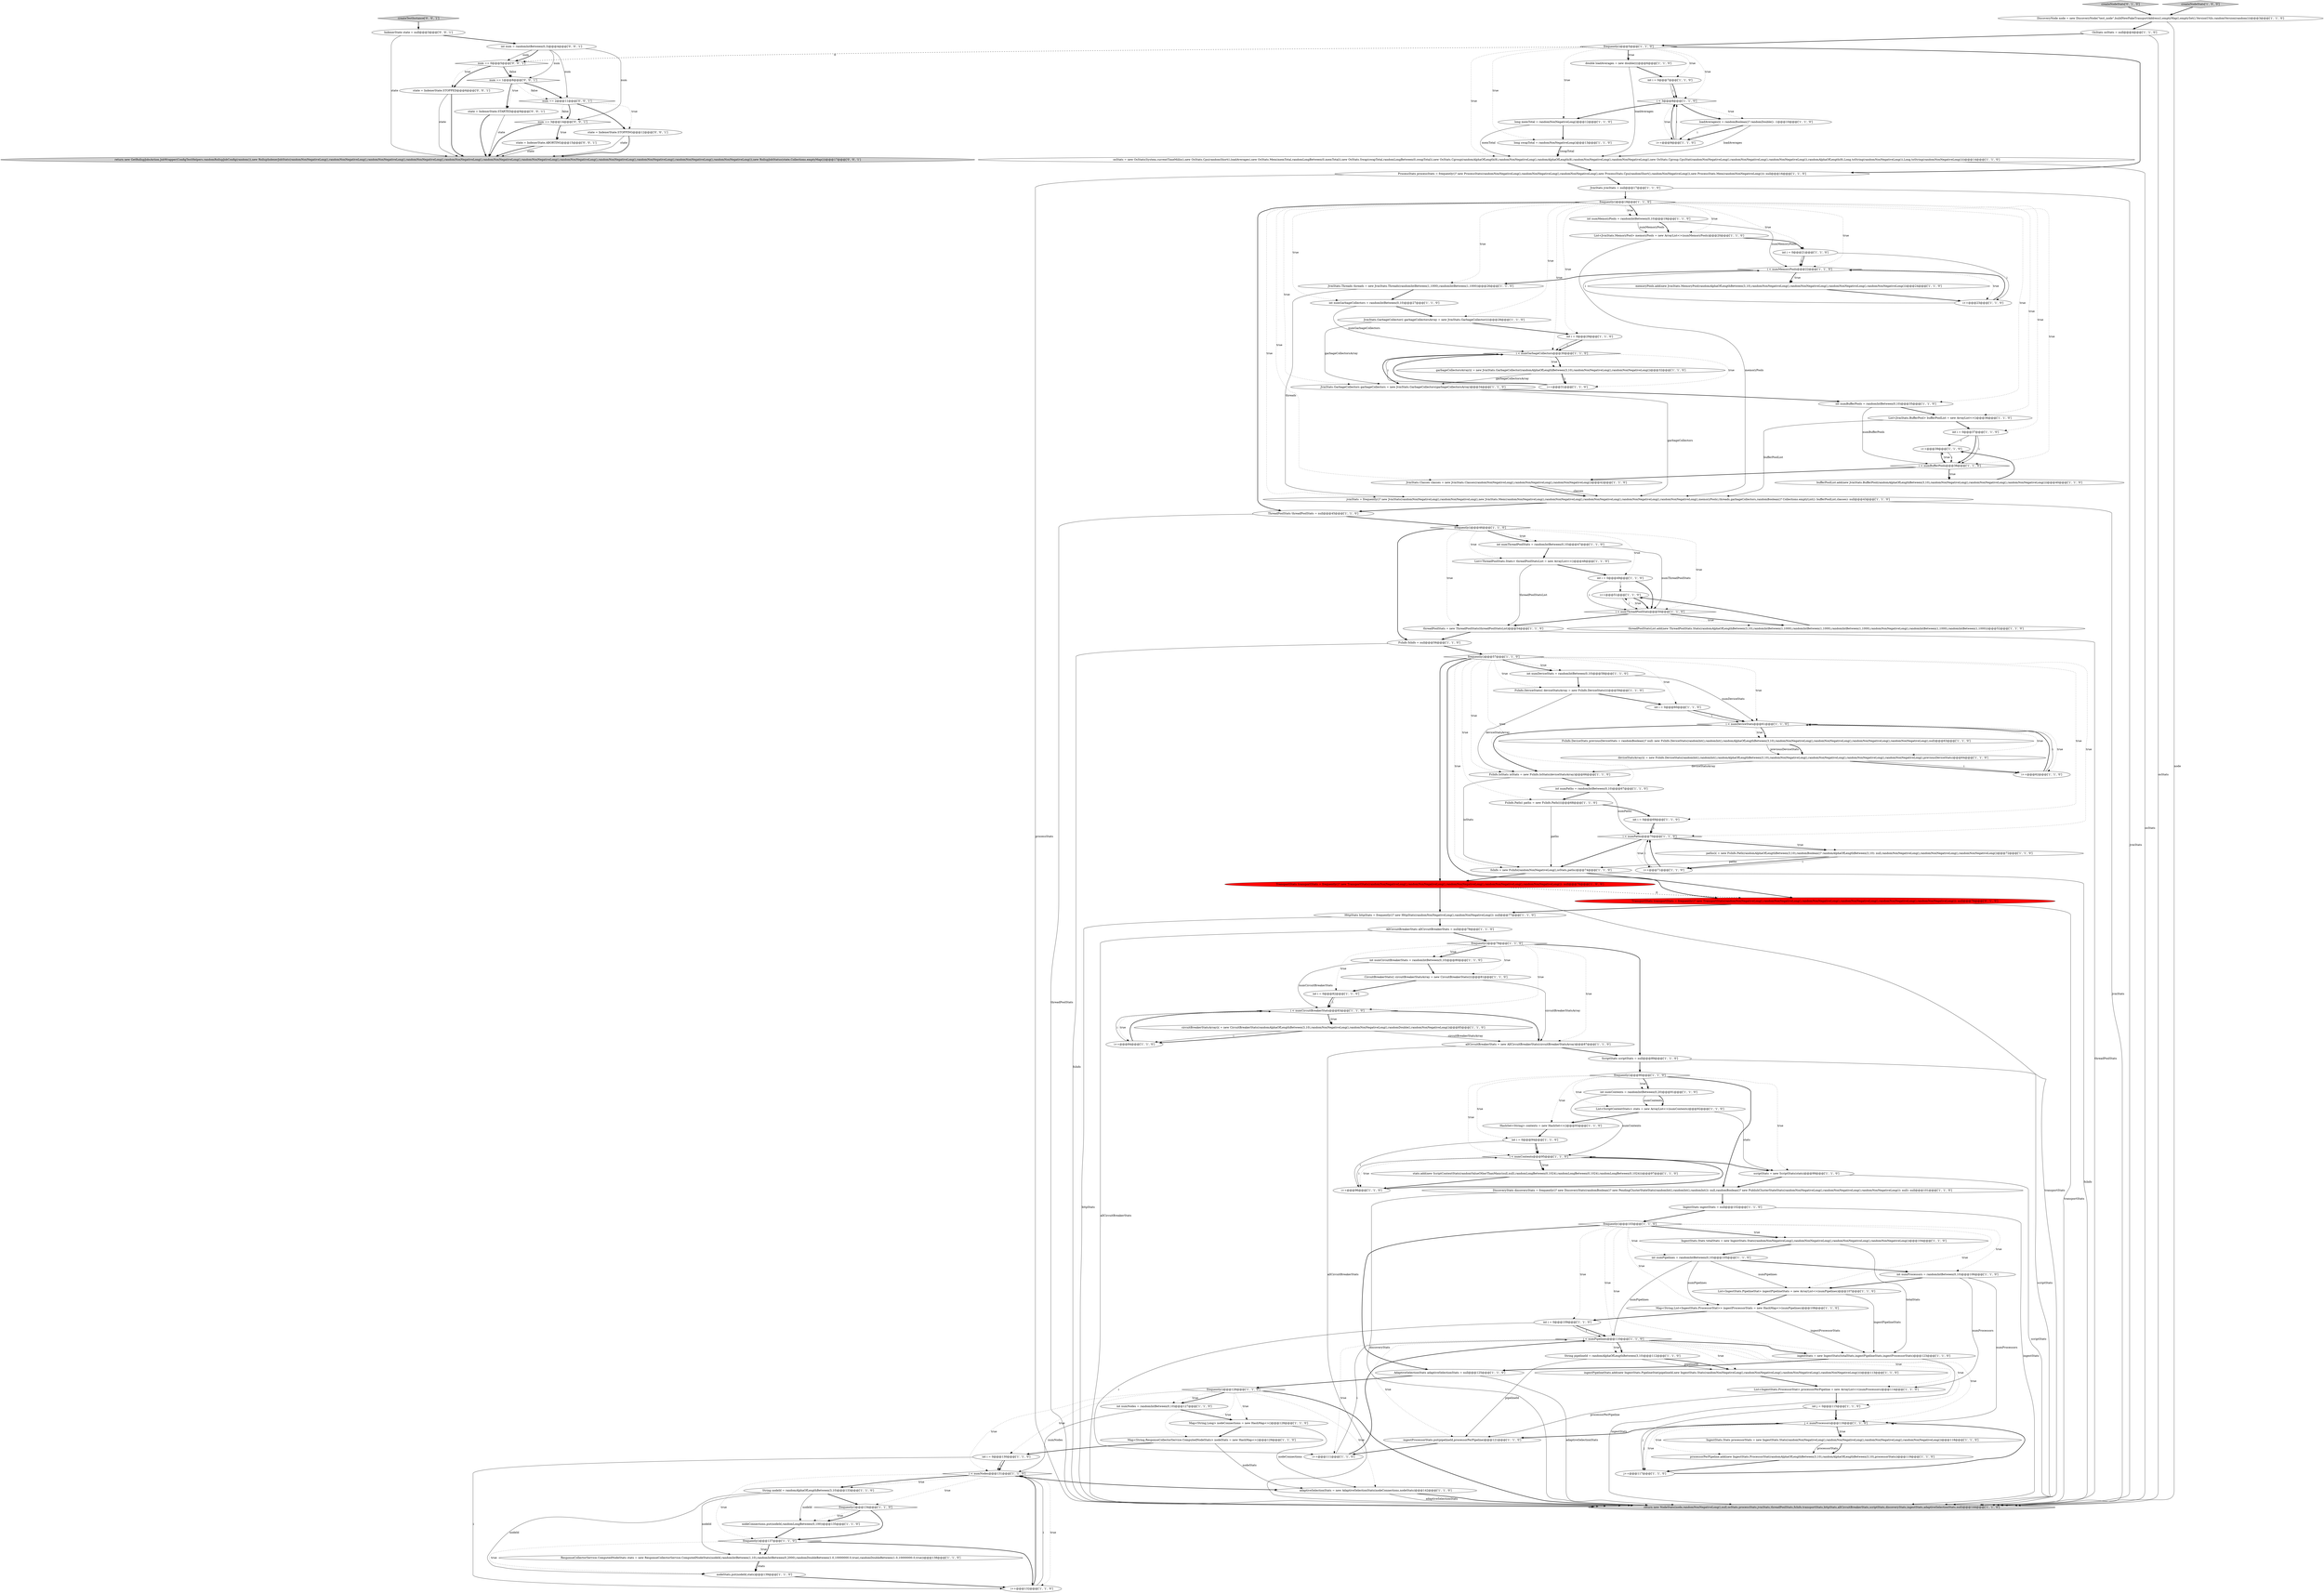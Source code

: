 digraph {
131 [style = filled, label = "num == 0@@@5@@@['0', '0', '1']", fillcolor = white, shape = diamond image = "AAA0AAABBB3BBB"];
64 [style = filled, label = "int i = 0@@@94@@@['1', '1', '0']", fillcolor = white, shape = ellipse image = "AAA0AAABBB1BBB"];
38 [style = filled, label = "frequently()@@@18@@@['1', '1', '0']", fillcolor = white, shape = diamond image = "AAA0AAABBB1BBB"];
130 [style = filled, label = "num == 1@@@8@@@['0', '0', '1']", fillcolor = white, shape = diamond image = "AAA0AAABBB3BBB"];
128 [style = filled, label = "return new GetRollupJobsAction.JobWrapper(ConfigTestHelpers.randomRollupJobConfig(random()),new RollupIndexerJobStats(randomNonNegativeLong(),randomNonNegativeLong(),randomNonNegativeLong(),randomNonNegativeLong(),randomNonNegativeLong(),randomNonNegativeLong(),randomNonNegativeLong(),randomNonNegativeLong(),randomNonNegativeLong(),randomNonNegativeLong(),randomNonNegativeLong(),randomNonNegativeLong()),new RollupJobStatus(state,Collections.emptyMap()))@@@17@@@['0', '0', '1']", fillcolor = lightgray, shape = ellipse image = "AAA0AAABBB3BBB"];
76 [style = filled, label = "i++@@@111@@@['1', '1', '0']", fillcolor = white, shape = ellipse image = "AAA0AAABBB1BBB"];
45 [style = filled, label = "IngestStats ingestStats = null@@@102@@@['1', '1', '0']", fillcolor = white, shape = ellipse image = "AAA0AAABBB1BBB"];
119 [style = filled, label = "double loadAverages = new double((((@@@6@@@['1', '1', '0']", fillcolor = white, shape = ellipse image = "AAA0AAABBB1BBB"];
99 [style = filled, label = "ResponseCollectorService.ComputedNodeStats stats = new ResponseCollectorService.ComputedNodeStats(nodeId,randomIntBetween(1,10),randomIntBetween(0,2000),randomDoubleBetween(1.0,10000000.0,true),randomDoubleBetween(1.0,10000000.0,true))@@@138@@@['1', '1', '0']", fillcolor = white, shape = ellipse image = "AAA0AAABBB1BBB"];
11 [style = filled, label = "i < numMemoryPools@@@22@@@['1', '1', '0']", fillcolor = white, shape = diamond image = "AAA0AAABBB1BBB"];
23 [style = filled, label = "int i = 0@@@82@@@['1', '1', '0']", fillcolor = white, shape = ellipse image = "AAA0AAABBB1BBB"];
1 [style = filled, label = "FsInfo.IoStats ioStats = new FsInfo.IoStats(deviceStatsArray)@@@66@@@['1', '1', '0']", fillcolor = white, shape = ellipse image = "AAA0AAABBB1BBB"];
9 [style = filled, label = "i < numPipelines@@@110@@@['1', '1', '0']", fillcolor = white, shape = diamond image = "AAA0AAABBB1BBB"];
4 [style = filled, label = "List<ScriptContextStats> stats = new ArrayList<>(numContents)@@@92@@@['1', '1', '0']", fillcolor = white, shape = ellipse image = "AAA0AAABBB1BBB"];
33 [style = filled, label = "i++@@@39@@@['1', '1', '0']", fillcolor = white, shape = ellipse image = "AAA0AAABBB1BBB"];
124 [style = filled, label = "int num = randomIntBetween(0,3)@@@4@@@['0', '0', '1']", fillcolor = white, shape = ellipse image = "AAA0AAABBB3BBB"];
44 [style = filled, label = "int i = 0@@@37@@@['1', '1', '0']", fillcolor = white, shape = ellipse image = "AAA0AAABBB1BBB"];
51 [style = filled, label = "JvmStats.Classes classes = new JvmStats.Classes(randomNonNegativeLong(),randomNonNegativeLong(),randomNonNegativeLong())@@@42@@@['1', '1', '0']", fillcolor = white, shape = ellipse image = "AAA0AAABBB1BBB"];
70 [style = filled, label = "i < numContents@@@95@@@['1', '1', '0']", fillcolor = white, shape = diamond image = "AAA0AAABBB1BBB"];
52 [style = filled, label = "frequently()@@@46@@@['1', '1', '0']", fillcolor = white, shape = diamond image = "AAA0AAABBB1BBB"];
112 [style = filled, label = "List<JvmStats.BufferPool> bufferPoolList = new ArrayList<>()@@@36@@@['1', '1', '0']", fillcolor = white, shape = ellipse image = "AAA0AAABBB1BBB"];
69 [style = filled, label = "adaptiveSelectionStats = new AdaptiveSelectionStats(nodeConnections,nodeStats)@@@142@@@['1', '1', '0']", fillcolor = white, shape = ellipse image = "AAA0AAABBB1BBB"];
50 [style = filled, label = "HttpStats httpStats = frequently()? new HttpStats(randomNonNegativeLong(),randomNonNegativeLong()): null@@@77@@@['1', '1', '0']", fillcolor = white, shape = ellipse image = "AAA0AAABBB1BBB"];
115 [style = filled, label = "fsInfo = new FsInfo(randomNonNegativeLong(),ioStats,paths)@@@74@@@['1', '1', '0']", fillcolor = white, shape = ellipse image = "AAA0AAABBB1BBB"];
67 [style = filled, label = "long swapTotal = randomNonNegativeLong()@@@13@@@['1', '1', '0']", fillcolor = white, shape = ellipse image = "AAA0AAABBB1BBB"];
19 [style = filled, label = "frequently()@@@103@@@['1', '1', '0']", fillcolor = white, shape = diamond image = "AAA0AAABBB1BBB"];
65 [style = filled, label = "int numPipelines = randomIntBetween(0,10)@@@105@@@['1', '1', '0']", fillcolor = white, shape = ellipse image = "AAA0AAABBB1BBB"];
40 [style = filled, label = "int numPaths = randomIntBetween(0,10)@@@67@@@['1', '1', '0']", fillcolor = white, shape = ellipse image = "AAA0AAABBB1BBB"];
88 [style = filled, label = "ingestProcessorStats.put(pipelineId,processorPerPipeline)@@@121@@@['1', '1', '0']", fillcolor = white, shape = ellipse image = "AAA0AAABBB1BBB"];
90 [style = filled, label = "ScriptStats scriptStats = null@@@89@@@['1', '1', '0']", fillcolor = white, shape = ellipse image = "AAA0AAABBB1BBB"];
126 [style = filled, label = "state = IndexerState.STARTED@@@9@@@['0', '0', '1']", fillcolor = white, shape = ellipse image = "AAA0AAABBB3BBB"];
27 [style = filled, label = "j < numProcessors@@@116@@@['1', '1', '0']", fillcolor = white, shape = diamond image = "AAA0AAABBB1BBB"];
110 [style = filled, label = "frequently()@@@57@@@['1', '1', '0']", fillcolor = white, shape = diamond image = "AAA0AAABBB1BBB"];
25 [style = filled, label = "int i = 0@@@49@@@['1', '1', '0']", fillcolor = white, shape = ellipse image = "AAA0AAABBB1BBB"];
77 [style = filled, label = "i < numNodes@@@131@@@['1', '1', '0']", fillcolor = white, shape = diamond image = "AAA0AAABBB1BBB"];
121 [style = filled, label = "createNodeStats['0', '1', '0']", fillcolor = lightgray, shape = diamond image = "AAA0AAABBB2BBB"];
20 [style = filled, label = "String nodeId = randomAlphaOfLengthBetween(3,10)@@@133@@@['1', '1', '0']", fillcolor = white, shape = ellipse image = "AAA0AAABBB1BBB"];
104 [style = filled, label = "frequently()@@@137@@@['1', '1', '0']", fillcolor = white, shape = diamond image = "AAA0AAABBB1BBB"];
105 [style = filled, label = "createNodeStats['1', '0', '0']", fillcolor = lightgray, shape = diamond image = "AAA0AAABBB1BBB"];
57 [style = filled, label = "i < numDeviceStats@@@61@@@['1', '1', '0']", fillcolor = white, shape = diamond image = "AAA0AAABBB1BBB"];
16 [style = filled, label = "int numMemoryPools = randomIntBetween(0,10)@@@19@@@['1', '1', '0']", fillcolor = white, shape = ellipse image = "AAA0AAABBB1BBB"];
107 [style = filled, label = "i < numBufferPools@@@38@@@['1', '1', '0']", fillcolor = white, shape = diamond image = "AAA0AAABBB1BBB"];
34 [style = filled, label = "int i = 0@@@29@@@['1', '1', '0']", fillcolor = white, shape = ellipse image = "AAA0AAABBB1BBB"];
6 [style = filled, label = "i++@@@23@@@['1', '1', '0']", fillcolor = white, shape = ellipse image = "AAA0AAABBB1BBB"];
7 [style = filled, label = "IngestStats.Stats processorStats = new IngestStats.Stats(randomNonNegativeLong(),randomNonNegativeLong(),randomNonNegativeLong(),randomNonNegativeLong())@@@118@@@['1', '1', '0']", fillcolor = white, shape = ellipse image = "AAA0AAABBB1BBB"];
62 [style = filled, label = "i < numGarbageCollectors@@@30@@@['1', '1', '0']", fillcolor = white, shape = diamond image = "AAA0AAABBB1BBB"];
53 [style = filled, label = "frequently()@@@126@@@['1', '1', '0']", fillcolor = white, shape = diamond image = "AAA0AAABBB1BBB"];
54 [style = filled, label = "List<IngestStats.PipelineStat> ingestPipelineStats = new ArrayList<>(numPipelines)@@@107@@@['1', '1', '0']", fillcolor = white, shape = ellipse image = "AAA0AAABBB1BBB"];
102 [style = filled, label = "i++@@@96@@@['1', '1', '0']", fillcolor = white, shape = ellipse image = "AAA0AAABBB1BBB"];
109 [style = filled, label = "i++@@@31@@@['1', '1', '0']", fillcolor = white, shape = ellipse image = "AAA0AAABBB1BBB"];
75 [style = filled, label = "deviceStatsArray(i( = new FsInfo.DeviceStats(randomInt(),randomInt(),randomAlphaOfLengthBetween(3,10),randomNonNegativeLong(),randomNonNegativeLong(),randomNonNegativeLong(),randomNonNegativeLong(),previousDeviceStats)@@@64@@@['1', '1', '0']", fillcolor = white, shape = ellipse image = "AAA0AAABBB1BBB"];
13 [style = filled, label = "HashSet<String> contexts = new HashSet<>()@@@93@@@['1', '1', '0']", fillcolor = white, shape = ellipse image = "AAA0AAABBB1BBB"];
39 [style = filled, label = "frequently()@@@5@@@['1', '1', '0']", fillcolor = white, shape = diamond image = "AAA0AAABBB1BBB"];
28 [style = filled, label = "osStats = new OsStats(System.currentTimeMillis(),new OsStats.Cpu(randomShort(),loadAverages),new OsStats.Mem(memTotal,randomLongBetween(0,memTotal)),new OsStats.Swap(swapTotal,randomLongBetween(0,swapTotal)),new OsStats.Cgroup(randomAlphaOfLength(8),randomNonNegativeLong(),randomAlphaOfLength(8),randomNonNegativeLong(),randomNonNegativeLong(),new OsStats.Cgroup.CpuStat(randomNonNegativeLong(),randomNonNegativeLong(),randomNonNegativeLong()),randomAlphaOfLength(8),Long.toString(randomNonNegativeLong()),Long.toString(randomNonNegativeLong())))@@@14@@@['1', '1', '0']", fillcolor = white, shape = ellipse image = "AAA0AAABBB1BBB"];
71 [style = filled, label = "processorPerPipeline.add(new IngestStats.ProcessorStat(randomAlphaOfLengthBetween(3,10),randomAlphaOfLengthBetween(3,10),processorStats))@@@119@@@['1', '1', '0']", fillcolor = white, shape = ellipse image = "AAA0AAABBB1BBB"];
117 [style = filled, label = "int numBufferPools = randomIntBetween(0,10)@@@35@@@['1', '1', '0']", fillcolor = white, shape = ellipse image = "AAA0AAABBB1BBB"];
108 [style = filled, label = "threadPoolStatsList.add(new ThreadPoolStats.Stats(randomAlphaOfLengthBetween(3,10),randomIntBetween(1,1000),randomIntBetween(1,1000),randomIntBetween(1,1000),randomNonNegativeLong(),randomIntBetween(1,1000),randomIntBetween(1,1000)))@@@52@@@['1', '1', '0']", fillcolor = white, shape = ellipse image = "AAA0AAABBB1BBB"];
123 [style = filled, label = "num == 3@@@14@@@['0', '0', '1']", fillcolor = white, shape = diamond image = "AAA0AAABBB3BBB"];
35 [style = filled, label = "Map<String,ResponseCollectorService.ComputedNodeStats> nodeStats = new HashMap<>()@@@129@@@['1', '1', '0']", fillcolor = white, shape = ellipse image = "AAA0AAABBB1BBB"];
89 [style = filled, label = "int numCircuitBreakerStats = randomIntBetween(0,10)@@@80@@@['1', '1', '0']", fillcolor = white, shape = ellipse image = "AAA0AAABBB1BBB"];
3 [style = filled, label = "long memTotal = randomNonNegativeLong()@@@12@@@['1', '1', '0']", fillcolor = white, shape = ellipse image = "AAA0AAABBB1BBB"];
118 [style = filled, label = "stats.add(new ScriptContextStats(randomValueOtherThanMany(null,null),randomLongBetween(0,1024),randomLongBetween(0,1024),randomLongBetween(0,1024)))@@@97@@@['1', '1', '0']", fillcolor = white, shape = ellipse image = "AAA0AAABBB1BBB"];
49 [style = filled, label = "scriptStats = new ScriptStats(stats)@@@99@@@['1', '1', '0']", fillcolor = white, shape = ellipse image = "AAA0AAABBB1BBB"];
55 [style = filled, label = "i++@@@132@@@['1', '1', '0']", fillcolor = white, shape = ellipse image = "AAA0AAABBB1BBB"];
31 [style = filled, label = "frequently()@@@90@@@['1', '1', '0']", fillcolor = white, shape = diamond image = "AAA0AAABBB1BBB"];
26 [style = filled, label = "int i = 0@@@21@@@['1', '1', '0']", fillcolor = white, shape = ellipse image = "AAA0AAABBB1BBB"];
12 [style = filled, label = "JvmStats.GarbageCollector(( garbageCollectorsArray = new JvmStats.GarbageCollector((((@@@28@@@['1', '1', '0']", fillcolor = white, shape = ellipse image = "AAA0AAABBB1BBB"];
63 [style = filled, label = "int numDeviceStats = randomIntBetween(0,10)@@@58@@@['1', '1', '0']", fillcolor = white, shape = ellipse image = "AAA0AAABBB1BBB"];
46 [style = filled, label = "ingestStats = new IngestStats(totalStats,ingestPipelineStats,ingestProcessorStats)@@@123@@@['1', '1', '0']", fillcolor = white, shape = ellipse image = "AAA0AAABBB1BBB"];
93 [style = filled, label = "DiscoveryNode node = new DiscoveryNode(\"test_node\",buildNewFakeTransportAddress(),emptyMap(),emptySet(),VersionUtils.randomVersion(random()))@@@3@@@['1', '1', '0']", fillcolor = white, shape = ellipse image = "AAA0AAABBB1BBB"];
10 [style = filled, label = "paths(i( = new FsInfo.Path(randomAlphaOfLengthBetween(3,10),randomBoolean()? randomAlphaOfLengthBetween(3,10): null,randomNonNegativeLong(),randomNonNegativeLong(),randomNonNegativeLong())@@@72@@@['1', '1', '0']", fillcolor = white, shape = ellipse image = "AAA0AAABBB1BBB"];
60 [style = filled, label = "JvmStats jvmStats = null@@@17@@@['1', '1', '0']", fillcolor = white, shape = ellipse image = "AAA0AAABBB1BBB"];
78 [style = filled, label = "OsStats osStats = null@@@4@@@['1', '1', '0']", fillcolor = white, shape = ellipse image = "AAA0AAABBB1BBB"];
86 [style = filled, label = "int i = 0@@@130@@@['1', '1', '0']", fillcolor = white, shape = ellipse image = "AAA0AAABBB1BBB"];
116 [style = filled, label = "int numProcessors = randomIntBetween(0,10)@@@106@@@['1', '1', '0']", fillcolor = white, shape = ellipse image = "AAA0AAABBB1BBB"];
111 [style = filled, label = "int numThreadPoolStats = randomIntBetween(0,10)@@@47@@@['1', '1', '0']", fillcolor = white, shape = ellipse image = "AAA0AAABBB1BBB"];
125 [style = filled, label = "state = IndexerState.STOPPED@@@6@@@['0', '0', '1']", fillcolor = white, shape = ellipse image = "AAA0AAABBB3BBB"];
68 [style = filled, label = "List<ThreadPoolStats.Stats> threadPoolStatsList = new ArrayList<>()@@@48@@@['1', '1', '0']", fillcolor = white, shape = ellipse image = "AAA0AAABBB1BBB"];
79 [style = filled, label = "List<JvmStats.MemoryPool> memoryPools = new ArrayList<>(numMemoryPools)@@@20@@@['1', '1', '0']", fillcolor = white, shape = ellipse image = "AAA0AAABBB1BBB"];
91 [style = filled, label = "nodeConnections.put(nodeId,randomLongBetween(0,100))@@@135@@@['1', '1', '0']", fillcolor = white, shape = ellipse image = "AAA0AAABBB1BBB"];
95 [style = filled, label = "ingestPipelineStats.add(new IngestStats.PipelineStat(pipelineId,new IngestStats.Stats(randomNonNegativeLong(),randomNonNegativeLong(),randomNonNegativeLong(),randomNonNegativeLong())))@@@113@@@['1', '1', '0']", fillcolor = white, shape = ellipse image = "AAA0AAABBB1BBB"];
84 [style = filled, label = "i++@@@9@@@['1', '1', '0']", fillcolor = white, shape = ellipse image = "AAA0AAABBB1BBB"];
127 [style = filled, label = "IndexerState state = null@@@3@@@['0', '0', '1']", fillcolor = white, shape = ellipse image = "AAA0AAABBB3BBB"];
129 [style = filled, label = "state = IndexerState.ABORTING@@@15@@@['0', '0', '1']", fillcolor = white, shape = ellipse image = "AAA0AAABBB3BBB"];
18 [style = filled, label = "AllCircuitBreakerStats allCircuitBreakerStats = null@@@78@@@['1', '1', '0']", fillcolor = white, shape = ellipse image = "AAA0AAABBB1BBB"];
42 [style = filled, label = "threadPoolStats = new ThreadPoolStats(threadPoolStatsList)@@@54@@@['1', '1', '0']", fillcolor = white, shape = ellipse image = "AAA0AAABBB1BBB"];
24 [style = filled, label = "int i = 0@@@60@@@['1', '1', '0']", fillcolor = white, shape = ellipse image = "AAA0AAABBB1BBB"];
29 [style = filled, label = "j++@@@117@@@['1', '1', '0']", fillcolor = white, shape = ellipse image = "AAA0AAABBB1BBB"];
120 [style = filled, label = "garbageCollectorsArray(i( = new JvmStats.GarbageCollector(randomAlphaOfLengthBetween(3,10),randomNonNegativeLong(),randomNonNegativeLong())@@@32@@@['1', '1', '0']", fillcolor = white, shape = ellipse image = "AAA0AAABBB1BBB"];
8 [style = filled, label = "nodeStats.put(nodeId,stats)@@@139@@@['1', '1', '0']", fillcolor = white, shape = ellipse image = "AAA0AAABBB1BBB"];
47 [style = filled, label = "i < numPaths@@@70@@@['1', '1', '0']", fillcolor = white, shape = diamond image = "AAA0AAABBB1BBB"];
30 [style = filled, label = "FsInfo.DeviceStats(( deviceStatsArray = new FsInfo.DeviceStats((((@@@59@@@['1', '1', '0']", fillcolor = white, shape = ellipse image = "AAA0AAABBB1BBB"];
36 [style = filled, label = "jvmStats = frequently()? new JvmStats(randomNonNegativeLong(),randomNonNegativeLong(),new JvmStats.Mem(randomNonNegativeLong(),randomNonNegativeLong(),randomNonNegativeLong(),randomNonNegativeLong(),randomNonNegativeLong(),memoryPools),threads,garbageCollectors,randomBoolean()? Collections.emptyList(): bufferPoolList,classes): null@@@43@@@['1', '1', '0']", fillcolor = white, shape = ellipse image = "AAA0AAABBB1BBB"];
103 [style = filled, label = "AdaptiveSelectionStats adaptiveSelectionStats = null@@@125@@@['1', '1', '0']", fillcolor = white, shape = ellipse image = "AAA0AAABBB1BBB"];
97 [style = filled, label = "i < 3@@@8@@@['1', '1', '0']", fillcolor = white, shape = diamond image = "AAA0AAABBB1BBB"];
82 [style = filled, label = "ThreadPoolStats threadPoolStats = null@@@45@@@['1', '1', '0']", fillcolor = white, shape = ellipse image = "AAA0AAABBB1BBB"];
22 [style = filled, label = "int j = 0@@@115@@@['1', '1', '0']", fillcolor = white, shape = ellipse image = "AAA0AAABBB1BBB"];
66 [style = filled, label = "DiscoveryStats discoveryStats = frequently()? new DiscoveryStats(randomBoolean()? new PendingClusterStateStats(randomInt(),randomInt(),randomInt()): null,randomBoolean()? new PublishClusterStateStats(randomNonNegativeLong(),randomNonNegativeLong(),randomNonNegativeLong()): null): null@@@101@@@['1', '1', '0']", fillcolor = white, shape = ellipse image = "AAA0AAABBB1BBB"];
17 [style = filled, label = "int numGarbageCollectors = randomIntBetween(0,10)@@@27@@@['1', '1', '0']", fillcolor = white, shape = ellipse image = "AAA0AAABBB1BBB"];
72 [style = filled, label = "String pipelineId = randomAlphaOfLengthBetween(3,10)@@@112@@@['1', '1', '0']", fillcolor = white, shape = ellipse image = "AAA0AAABBB1BBB"];
100 [style = filled, label = "TransportStats transportStats = frequently()? new TransportStats(randomNonNegativeLong(),randomNonNegativeLong(),randomNonNegativeLong(),randomNonNegativeLong(),randomNonNegativeLong()): null@@@76@@@['1', '0', '0']", fillcolor = red, shape = ellipse image = "AAA1AAABBB1BBB"];
80 [style = filled, label = "int numContents = randomIntBetween(0,20)@@@91@@@['1', '1', '0']", fillcolor = white, shape = ellipse image = "AAA0AAABBB1BBB"];
15 [style = filled, label = "i++@@@84@@@['1', '1', '0']", fillcolor = white, shape = ellipse image = "AAA0AAABBB1BBB"];
48 [style = filled, label = "i++@@@71@@@['1', '1', '0']", fillcolor = white, shape = ellipse image = "AAA0AAABBB1BBB"];
37 [style = filled, label = "frequently()@@@134@@@['1', '1', '0']", fillcolor = white, shape = diamond image = "AAA0AAABBB1BBB"];
59 [style = filled, label = "CircuitBreakerStats(( circuitBreakerStatsArray = new CircuitBreakerStats((((@@@81@@@['1', '1', '0']", fillcolor = white, shape = ellipse image = "AAA0AAABBB1BBB"];
92 [style = filled, label = "i < numCircuitBreakerStats@@@83@@@['1', '1', '0']", fillcolor = white, shape = diamond image = "AAA0AAABBB1BBB"];
43 [style = filled, label = "JvmStats.GarbageCollectors garbageCollectors = new JvmStats.GarbageCollectors(garbageCollectorsArray)@@@34@@@['1', '1', '0']", fillcolor = white, shape = ellipse image = "AAA0AAABBB1BBB"];
101 [style = filled, label = "i++@@@51@@@['1', '1', '0']", fillcolor = white, shape = ellipse image = "AAA0AAABBB1BBB"];
83 [style = filled, label = "memoryPools.add(new JvmStats.MemoryPool(randomAlphaOfLengthBetween(3,10),randomNonNegativeLong(),randomNonNegativeLong(),randomNonNegativeLong(),randomNonNegativeLong()))@@@24@@@['1', '1', '0']", fillcolor = white, shape = ellipse image = "AAA0AAABBB1BBB"];
133 [style = filled, label = "state = IndexerState.STOPPING@@@12@@@['0', '0', '1']", fillcolor = white, shape = ellipse image = "AAA0AAABBB3BBB"];
61 [style = filled, label = "frequently()@@@79@@@['1', '1', '0']", fillcolor = white, shape = diamond image = "AAA0AAABBB1BBB"];
98 [style = filled, label = "JvmStats.Threads threads = new JvmStats.Threads(randomIntBetween(1,1000),randomIntBetween(1,1000))@@@26@@@['1', '1', '0']", fillcolor = white, shape = ellipse image = "AAA0AAABBB1BBB"];
113 [style = filled, label = "FsInfo.DeviceStats previousDeviceStats = randomBoolean()? null: new FsInfo.DeviceStats(randomInt(),randomInt(),randomAlphaOfLengthBetween(3,10),randomNonNegativeLong(),randomNonNegativeLong(),randomNonNegativeLong(),randomNonNegativeLong(),null)@@@63@@@['1', '1', '0']", fillcolor = white, shape = ellipse image = "AAA0AAABBB1BBB"];
96 [style = filled, label = "circuitBreakerStatsArray(i( = new CircuitBreakerStats(randomAlphaOfLengthBetween(3,10),randomNonNegativeLong(),randomNonNegativeLong(),randomDouble(),randomNonNegativeLong())@@@85@@@['1', '1', '0']", fillcolor = white, shape = ellipse image = "AAA0AAABBB1BBB"];
5 [style = filled, label = "allCircuitBreakerStats = new AllCircuitBreakerStats(circuitBreakerStatsArray)@@@87@@@['1', '1', '0']", fillcolor = white, shape = ellipse image = "AAA0AAABBB1BBB"];
106 [style = filled, label = "FsInfo fsInfo = null@@@56@@@['1', '1', '0']", fillcolor = white, shape = ellipse image = "AAA0AAABBB1BBB"];
41 [style = filled, label = "FsInfo.Path(( paths = new FsInfo.Path((((@@@68@@@['1', '1', '0']", fillcolor = white, shape = ellipse image = "AAA0AAABBB1BBB"];
14 [style = filled, label = "i++@@@62@@@['1', '1', '0']", fillcolor = white, shape = ellipse image = "AAA0AAABBB1BBB"];
32 [style = filled, label = "IngestStats.Stats totalStats = new IngestStats.Stats(randomNonNegativeLong(),randomNonNegativeLong(),randomNonNegativeLong(),randomNonNegativeLong())@@@104@@@['1', '1', '0']", fillcolor = white, shape = ellipse image = "AAA0AAABBB1BBB"];
21 [style = filled, label = "int i = 0@@@7@@@['1', '1', '0']", fillcolor = white, shape = ellipse image = "AAA0AAABBB1BBB"];
2 [style = filled, label = "return new NodeStats(node,randomNonNegativeLong(),null,osStats,processStats,jvmStats,threadPoolStats,fsInfo,transportStats,httpStats,allCircuitBreakerStats,scriptStats,discoveryStats,ingestStats,adaptiveSelectionStats,null)@@@144@@@['1', '1', '0']", fillcolor = lightgray, shape = ellipse image = "AAA0AAABBB1BBB"];
56 [style = filled, label = "bufferPoolList.add(new JvmStats.BufferPool(randomAlphaOfLengthBetween(3,10),randomNonNegativeLong(),randomNonNegativeLong(),randomNonNegativeLong()))@@@40@@@['1', '1', '0']", fillcolor = white, shape = ellipse image = "AAA0AAABBB1BBB"];
94 [style = filled, label = "Map<String,Long> nodeConnections = new HashMap<>()@@@128@@@['1', '1', '0']", fillcolor = white, shape = ellipse image = "AAA0AAABBB1BBB"];
132 [style = filled, label = "createTestInstance['0', '0', '1']", fillcolor = lightgray, shape = diamond image = "AAA0AAABBB3BBB"];
73 [style = filled, label = "int i = 0@@@109@@@['1', '1', '0']", fillcolor = white, shape = ellipse image = "AAA0AAABBB1BBB"];
87 [style = filled, label = "int numNodes = randomIntBetween(0,10)@@@127@@@['1', '1', '0']", fillcolor = white, shape = ellipse image = "AAA0AAABBB1BBB"];
74 [style = filled, label = "ProcessStats processStats = frequently()? new ProcessStats(randomNonNegativeLong(),randomNonNegativeLong(),randomNonNegativeLong(),new ProcessStats.Cpu(randomShort(),randomNonNegativeLong()),new ProcessStats.Mem(randomNonNegativeLong())): null@@@16@@@['1', '1', '0']", fillcolor = white, shape = ellipse image = "AAA0AAABBB1BBB"];
85 [style = filled, label = "loadAverages(i( = randomBoolean()? randomDouble(): -1@@@10@@@['1', '1', '0']", fillcolor = white, shape = ellipse image = "AAA0AAABBB1BBB"];
58 [style = filled, label = "i < numThreadPoolStats@@@50@@@['1', '1', '0']", fillcolor = white, shape = diamond image = "AAA0AAABBB1BBB"];
122 [style = filled, label = "TransportStats transportStats = frequently()? new TransportStats(randomNonNegativeLong(),randomNonNegativeLong(),randomNonNegativeLong(),randomNonNegativeLong(),randomNonNegativeLong(),randomNonNegativeLong()): null@@@76@@@['0', '1', '0']", fillcolor = red, shape = ellipse image = "AAA1AAABBB2BBB"];
81 [style = filled, label = "int i = 0@@@69@@@['1', '1', '0']", fillcolor = white, shape = ellipse image = "AAA0AAABBB1BBB"];
134 [style = filled, label = "num == 2@@@11@@@['0', '0', '1']", fillcolor = white, shape = diamond image = "AAA0AAABBB3BBB"];
0 [style = filled, label = "Map<String,List<IngestStats.ProcessorStat>> ingestProcessorStats = new HashMap<>(numPipelines)@@@108@@@['1', '1', '0']", fillcolor = white, shape = ellipse image = "AAA0AAABBB1BBB"];
114 [style = filled, label = "List<IngestStats.ProcessorStat> processorPerPipeline = new ArrayList<>(numProcessors)@@@114@@@['1', '1', '0']", fillcolor = white, shape = ellipse image = "AAA0AAABBB1BBB"];
9->76 [style = dotted, label="true"];
53->87 [style = dotted, label="true"];
124->130 [style = solid, label="num"];
53->35 [style = dotted, label="true"];
38->34 [style = dotted, label="true"];
19->116 [style = dotted, label="true"];
44->33 [style = solid, label="i"];
110->57 [style = dotted, label="true"];
123->129 [style = dotted, label="true"];
95->114 [style = bold, label=""];
92->15 [style = dotted, label="true"];
50->2 [style = solid, label="httpStats"];
36->82 [style = bold, label=""];
83->6 [style = bold, label=""];
110->115 [style = dotted, label="true"];
1->115 [style = solid, label="ioStats"];
20->37 [style = bold, label=""];
52->111 [style = dotted, label="true"];
71->29 [style = bold, label=""];
5->90 [style = bold, label=""];
9->114 [style = dotted, label="true"];
61->89 [style = bold, label=""];
110->100 [style = bold, label=""];
42->2 [style = solid, label="threadPoolStats"];
40->47 [style = solid, label="numPaths"];
99->8 [style = bold, label=""];
78->2 [style = solid, label="osStats"];
39->97 [style = dotted, label="true"];
120->43 [style = solid, label="garbageCollectorsArray"];
10->48 [style = bold, label=""];
52->68 [style = dotted, label="true"];
134->123 [style = bold, label=""];
16->11 [style = solid, label="numMemoryPools"];
123->129 [style = bold, label=""];
9->95 [style = dotted, label="true"];
57->75 [style = dotted, label="true"];
120->109 [style = bold, label=""];
93->78 [style = bold, label=""];
79->26 [style = bold, label=""];
84->97 [style = bold, label=""];
27->29 [style = dotted, label="true"];
9->88 [style = dotted, label="true"];
114->88 [style = solid, label="processorPerPipeline"];
14->57 [style = bold, label=""];
92->96 [style = dotted, label="true"];
103->53 [style = bold, label=""];
26->11 [style = solid, label="i"];
43->36 [style = solid, label="garbageCollectors"];
27->71 [style = dotted, label="true"];
132->127 [style = bold, label=""];
126->128 [style = bold, label=""];
20->8 [style = solid, label="nodeId"];
10->48 [style = solid, label="i"];
77->20 [style = dotted, label="true"];
89->92 [style = solid, label="numCircuitBreakerStats"];
60->38 [style = bold, label=""];
96->15 [style = bold, label=""];
72->88 [style = solid, label="pipelineId"];
53->94 [style = dotted, label="true"];
38->107 [style = dotted, label="true"];
12->43 [style = solid, label="garbageCollectorsArray"];
129->128 [style = solid, label="state"];
19->32 [style = bold, label=""];
111->68 [style = bold, label=""];
69->2 [style = solid, label="adaptiveSelectionStats"];
72->95 [style = solid, label="pipelineId"];
33->107 [style = solid, label="i"];
41->81 [style = bold, label=""];
9->22 [style = dotted, label="true"];
15->92 [style = bold, label=""];
39->119 [style = bold, label=""];
85->28 [style = solid, label="loadAverages"];
110->40 [style = dotted, label="true"];
70->118 [style = dotted, label="true"];
119->21 [style = bold, label=""];
39->21 [style = dotted, label="true"];
77->20 [style = bold, label=""];
48->47 [style = solid, label="i"];
59->23 [style = bold, label=""];
38->82 [style = bold, label=""];
22->27 [style = solid, label="j"];
38->11 [style = dotted, label="true"];
107->51 [style = bold, label=""];
63->30 [style = bold, label=""];
108->101 [style = bold, label=""];
119->28 [style = solid, label="loadAverages"];
107->56 [style = bold, label=""];
100->122 [style = dashed, label="0"];
48->47 [style = bold, label=""];
77->37 [style = dotted, label="true"];
51->36 [style = solid, label="classes"];
19->46 [style = dotted, label="true"];
59->5 [style = solid, label="circuitBreakerStatsArray"];
11->98 [style = bold, label=""];
85->84 [style = solid, label="i"];
130->134 [style = bold, label=""];
38->51 [style = dotted, label="true"];
31->4 [style = dotted, label="true"];
107->33 [style = dotted, label="true"];
64->70 [style = bold, label=""];
38->117 [style = dotted, label="true"];
110->122 [style = bold, label=""];
101->58 [style = bold, label=""];
91->104 [style = bold, label=""];
57->1 [style = bold, label=""];
45->2 [style = solid, label="ingestStats"];
20->99 [style = solid, label="nodeId"];
47->10 [style = bold, label=""];
73->9 [style = bold, label=""];
116->27 [style = solid, label="numProcessors"];
38->16 [style = dotted, label="true"];
62->120 [style = bold, label=""];
18->61 [style = bold, label=""];
39->131 [style = dashed, label="0"];
115->2 [style = solid, label="fsInfo"];
52->106 [style = bold, label=""];
120->109 [style = solid, label="i"];
85->84 [style = bold, label=""];
44->107 [style = bold, label=""];
30->1 [style = solid, label="deviceStatsArray"];
66->45 [style = bold, label=""];
39->67 [style = dotted, label="true"];
70->118 [style = bold, label=""];
110->63 [style = dotted, label="true"];
127->124 [style = bold, label=""];
19->54 [style = dotted, label="true"];
49->2 [style = solid, label="scriptStats"];
98->17 [style = bold, label=""];
131->125 [style = bold, label=""];
104->99 [style = dotted, label="true"];
76->9 [style = solid, label="i"];
31->49 [style = dotted, label="true"];
68->42 [style = solid, label="threadPoolStatsList"];
73->76 [style = solid, label="i"];
38->112 [style = dotted, label="true"];
19->65 [style = dotted, label="true"];
121->93 [style = bold, label=""];
29->27 [style = bold, label=""];
115->100 [style = bold, label=""];
63->57 [style = solid, label="numDeviceStats"];
129->128 [style = bold, label=""];
80->4 [style = solid, label="numContents"];
125->128 [style = solid, label="state"];
133->128 [style = solid, label="state"];
96->15 [style = solid, label="i"];
96->5 [style = solid, label="circuitBreakerStatsArray"];
8->55 [style = bold, label=""];
57->113 [style = bold, label=""];
9->72 [style = dotted, label="true"];
25->58 [style = solid, label="i"];
86->55 [style = solid, label="i"];
110->1 [style = dotted, label="true"];
72->95 [style = bold, label=""];
16->79 [style = bold, label=""];
30->24 [style = bold, label=""];
13->64 [style = bold, label=""];
37->91 [style = dotted, label="true"];
53->69 [style = dotted, label="true"];
68->25 [style = bold, label=""];
126->128 [style = solid, label="state"];
110->63 [style = bold, label=""];
35->86 [style = bold, label=""];
9->46 [style = bold, label=""];
61->59 [style = dotted, label="true"];
69->2 [style = bold, label=""];
54->0 [style = bold, label=""];
17->12 [style = bold, label=""];
47->10 [style = dotted, label="true"];
130->126 [style = dotted, label="true"];
118->102 [style = bold, label=""];
3->28 [style = solid, label="memTotal"];
131->125 [style = dotted, label="true"];
134->133 [style = dotted, label="true"];
31->13 [style = dotted, label="true"];
94->35 [style = bold, label=""];
38->36 [style = dotted, label="true"];
70->49 [style = bold, label=""];
14->57 [style = solid, label="i"];
61->89 [style = dotted, label="true"];
103->2 [style = solid, label="adaptiveSelectionStats"];
74->2 [style = solid, label="processStats"];
24->57 [style = solid, label="i"];
39->74 [style = bold, label=""];
88->76 [style = bold, label=""];
124->131 [style = solid, label="num"];
43->117 [style = bold, label=""];
123->128 [style = bold, label=""];
31->70 [style = dotted, label="true"];
110->41 [style = dotted, label="true"];
116->54 [style = bold, label=""];
22->27 [style = bold, label=""];
45->19 [style = bold, label=""];
38->17 [style = dotted, label="true"];
100->50 [style = bold, label=""];
39->28 [style = dotted, label="true"];
21->97 [style = solid, label="i"];
23->92 [style = solid, label="i"];
131->130 [style = bold, label=""];
0->46 [style = solid, label="ingestProcessorStats"];
67->28 [style = bold, label=""];
98->36 [style = solid, label="threads"];
104->99 [style = bold, label=""];
47->115 [style = bold, label=""];
38->98 [style = dotted, label="true"];
7->71 [style = solid, label="processorStats"];
87->77 [style = solid, label="numNodes"];
29->27 [style = solid, label="j"];
52->25 [style = dotted, label="true"];
6->11 [style = bold, label=""];
65->116 [style = bold, label=""];
82->52 [style = bold, label=""];
77->104 [style = dotted, label="true"];
62->120 [style = dotted, label="true"];
38->79 [style = dotted, label="true"];
64->102 [style = solid, label="i"];
46->2 [style = solid, label="ingestStats"];
19->103 [style = bold, label=""];
124->134 [style = solid, label="num"];
97->85 [style = dotted, label="true"];
15->92 [style = solid, label="i"];
31->66 [style = bold, label=""];
112->36 [style = solid, label="bufferPoolList"];
104->55 [style = bold, label=""];
99->8 [style = solid, label="stats"];
37->91 [style = bold, label=""];
19->0 [style = dotted, label="true"];
3->67 [style = bold, label=""];
97->85 [style = bold, label=""];
34->62 [style = bold, label=""];
19->9 [style = dotted, label="true"];
53->87 [style = bold, label=""];
5->2 [style = solid, label="allCircuitBreakerStats"];
31->64 [style = dotted, label="true"];
16->79 [style = solid, label="numMemoryPools"];
31->80 [style = dotted, label="true"];
7->71 [style = bold, label=""];
92->5 [style = bold, label=""];
61->92 [style = dotted, label="true"];
36->2 [style = solid, label="jvmStats"];
58->108 [style = bold, label=""];
114->22 [style = bold, label=""];
47->48 [style = dotted, label="true"];
22->29 [style = solid, label="j"];
10->115 [style = solid, label="paths"];
38->16 [style = bold, label=""];
55->77 [style = bold, label=""];
117->112 [style = bold, label=""];
52->111 [style = bold, label=""];
84->97 [style = solid, label="i"];
82->2 [style = solid, label="threadPoolStats"];
51->36 [style = bold, label=""];
61->90 [style = bold, label=""];
93->2 [style = solid, label="node"];
89->59 [style = bold, label=""];
44->107 [style = solid, label="i"];
134->133 [style = bold, label=""];
79->36 [style = solid, label="memoryPools"];
58->108 [style = dotted, label="true"];
65->0 [style = solid, label="numPipelines"];
57->14 [style = dotted, label="true"];
75->14 [style = bold, label=""];
104->8 [style = dotted, label="true"];
67->28 [style = solid, label="swapTotal"];
110->24 [style = dotted, label="true"];
32->46 [style = solid, label="totalStats"];
53->2 [style = bold, label=""];
127->128 [style = solid, label="state"];
130->126 [style = bold, label=""];
86->77 [style = solid, label="i"];
9->27 [style = dotted, label="true"];
130->134 [style = dotted, label="false"];
38->26 [style = dotted, label="true"];
134->123 [style = dotted, label="false"];
49->66 [style = bold, label=""];
66->2 [style = solid, label="discoveryStats"];
40->41 [style = bold, label=""];
60->2 [style = solid, label="jvmStats"];
31->80 [style = bold, label=""];
35->69 [style = solid, label="nodeStats"];
33->107 [style = bold, label=""];
110->30 [style = dotted, label="true"];
23->92 [style = bold, label=""];
27->88 [style = bold, label=""];
102->70 [style = bold, label=""];
87->94 [style = bold, label=""];
24->57 [style = bold, label=""];
106->110 [style = bold, label=""];
18->2 [style = solid, label="allCircuitBreakerStats"];
64->70 [style = solid, label="i"];
54->46 [style = solid, label="ingestPipelineStats"];
26->11 [style = bold, label=""];
94->69 [style = solid, label="nodeConnections"];
133->128 [style = bold, label=""];
37->104 [style = bold, label=""];
62->109 [style = dotted, label="true"];
25->58 [style = bold, label=""];
27->7 [style = bold, label=""];
19->73 [style = dotted, label="true"];
112->44 [style = bold, label=""];
122->50 [style = bold, label=""];
100->2 [style = solid, label="transportStats"];
81->47 [style = bold, label=""];
107->56 [style = dotted, label="true"];
57->113 [style = dotted, label="true"];
105->93 [style = bold, label=""];
39->119 [style = dotted, label="true"];
75->1 [style = solid, label="deviceStatsArray"];
70->102 [style = dotted, label="true"];
38->12 [style = dotted, label="true"];
42->106 [style = bold, label=""];
122->2 [style = solid, label="transportStats"];
80->4 [style = bold, label=""];
50->18 [style = bold, label=""];
124->123 [style = solid, label="num"];
109->62 [style = solid, label="i"];
75->14 [style = solid, label="i"];
113->75 [style = solid, label="previousDeviceStats"];
86->77 [style = bold, label=""];
90->31 [style = bold, label=""];
117->107 [style = solid, label="numBufferPools"];
131->130 [style = dotted, label="false"];
65->9 [style = solid, label="numPipelines"];
4->49 [style = solid, label="stats"];
62->43 [style = bold, label=""];
28->2 [style = solid, label="osStats"];
9->72 [style = bold, label=""];
58->42 [style = bold, label=""];
81->47 [style = solid, label="i"];
80->70 [style = solid, label="numContents"];
56->33 [style = bold, label=""];
58->101 [style = dotted, label="true"];
78->39 [style = bold, label=""];
25->101 [style = solid, label="i"];
34->62 [style = solid, label="i"];
38->62 [style = dotted, label="true"];
17->62 [style = solid, label="numGarbageCollectors"];
92->96 [style = bold, label=""];
111->58 [style = solid, label="numThreadPoolStats"];
4->13 [style = bold, label=""];
77->69 [style = bold, label=""];
77->55 [style = dotted, label="true"];
52->42 [style = dotted, label="true"];
39->3 [style = dotted, label="true"];
38->44 [style = dotted, label="true"];
97->3 [style = bold, label=""];
55->77 [style = solid, label="i"];
11->83 [style = dotted, label="true"];
102->70 [style = solid, label="i"];
41->115 [style = solid, label="paths"];
113->75 [style = bold, label=""];
11->83 [style = bold, label=""];
26->6 [style = solid, label="i"];
11->6 [style = dotted, label="true"];
74->60 [style = bold, label=""];
76->9 [style = bold, label=""];
20->91 [style = solid, label="nodeId"];
110->47 [style = dotted, label="true"];
61->23 [style = dotted, label="true"];
109->62 [style = bold, label=""];
124->131 [style = bold, label=""];
101->58 [style = solid, label="i"];
115->122 [style = bold, label=""];
46->103 [style = bold, label=""];
73->9 [style = solid, label="i"];
0->73 [style = bold, label=""];
1->40 [style = bold, label=""];
12->34 [style = bold, label=""];
32->65 [style = bold, label=""];
65->54 [style = solid, label="numPipelines"];
125->128 [style = bold, label=""];
53->86 [style = dotted, label="true"];
27->7 [style = dotted, label="true"];
6->11 [style = solid, label="i"];
38->43 [style = dotted, label="true"];
21->97 [style = bold, label=""];
52->58 [style = dotted, label="true"];
19->32 [style = dotted, label="true"];
90->2 [style = solid, label="scriptStats"];
116->114 [style = solid, label="numProcessors"];
106->2 [style = solid, label="fsInfo"];
110->81 [style = dotted, label="true"];
97->84 [style = dotted, label="true"];
61->5 [style = dotted, label="true"];
53->77 [style = dotted, label="true"];
28->74 [style = bold, label=""];
}
